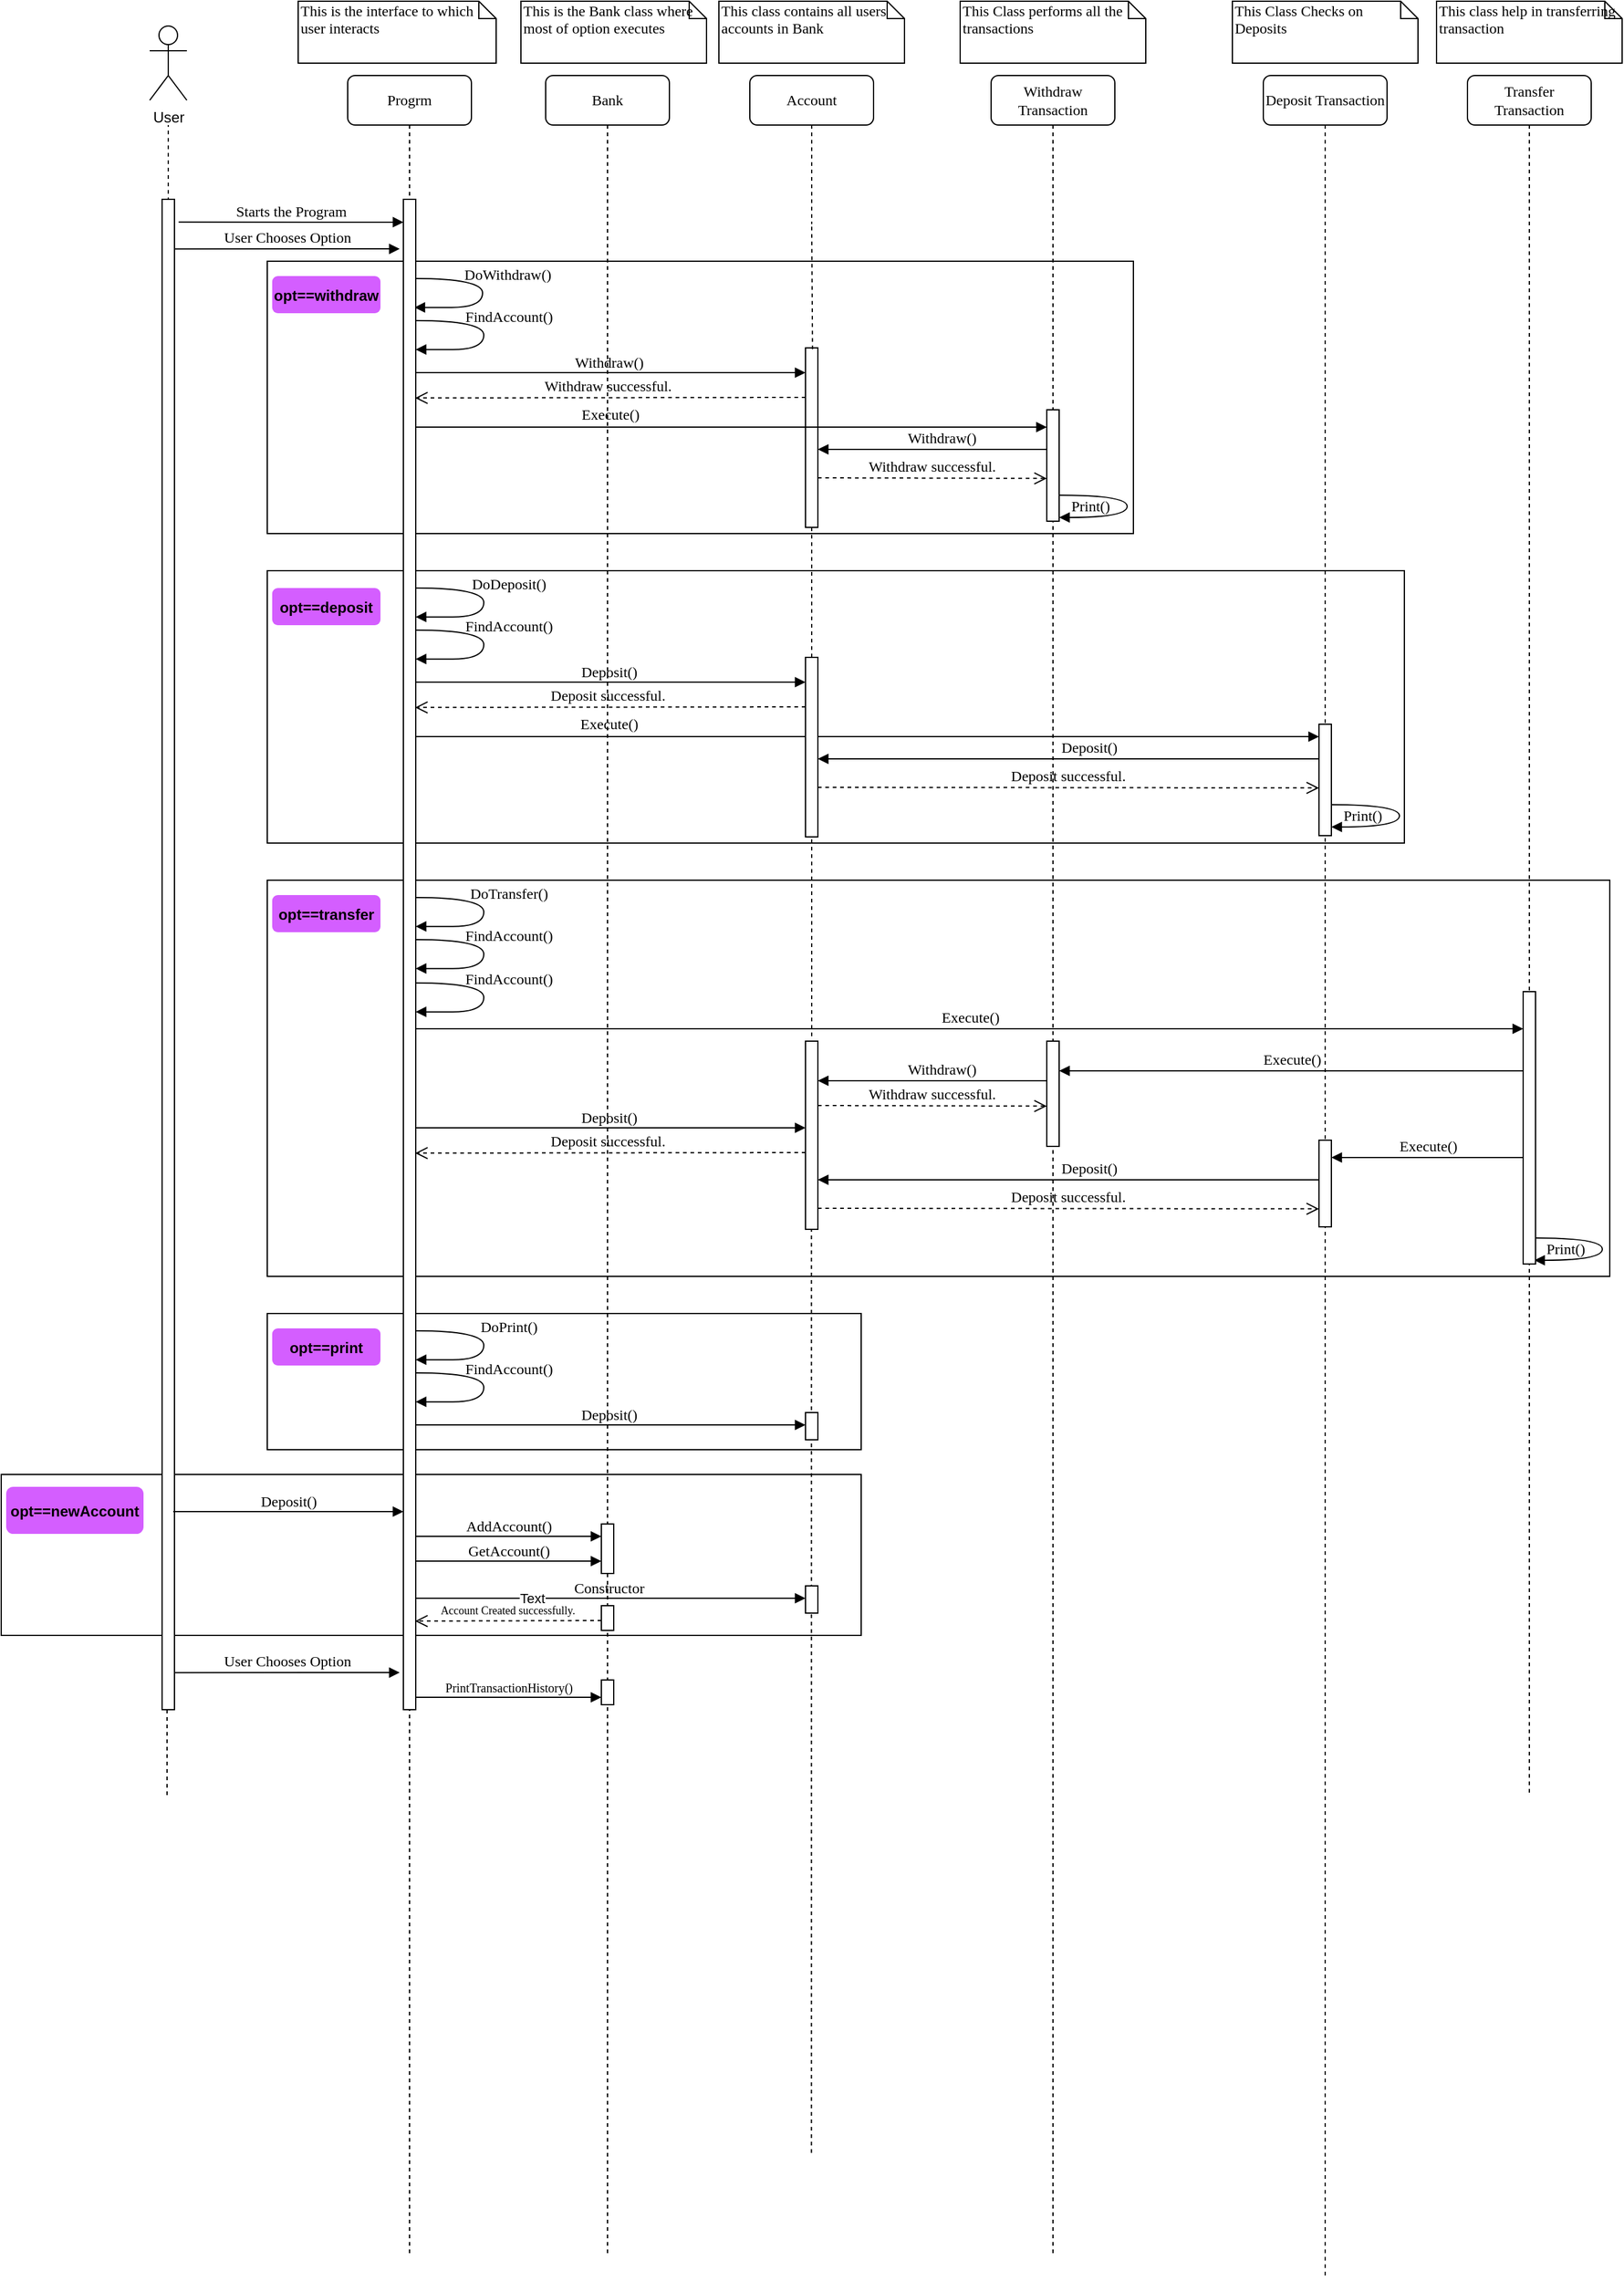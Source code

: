 <mxfile version="24.3.1" type="device">
  <diagram name="Page-1" id="13e1069c-82ec-6db2-03f1-153e76fe0fe0">
    <mxGraphModel dx="4600" dy="1767" grid="1" gridSize="10" guides="1" tooltips="1" connect="1" arrows="1" fold="1" page="1" pageScale="1" pageWidth="1100" pageHeight="850" background="none" math="0" shadow="0">
      <root>
        <mxCell id="0" />
        <mxCell id="1" parent="0" />
        <mxCell id="Jcw7EJioxbvd80uUM6-t-82" value="" style="" vertex="1" parent="1">
          <mxGeometry x="-180" y="1210" width="695" height="130" as="geometry" />
        </mxCell>
        <mxCell id="Jcw7EJioxbvd80uUM6-t-72" value="" style="" vertex="1" parent="1">
          <mxGeometry x="35" y="1080" width="480" height="110" as="geometry" />
        </mxCell>
        <mxCell id="Jcw7EJioxbvd80uUM6-t-39" value="" style="" vertex="1" parent="1">
          <mxGeometry x="35" y="730" width="1085" height="320" as="geometry" />
        </mxCell>
        <mxCell id="Jcw7EJioxbvd80uUM6-t-27" value="" style="" vertex="1" parent="1">
          <mxGeometry x="35" y="480" width="919" height="220" as="geometry" />
        </mxCell>
        <mxCell id="7baba1c4bc27f4b0-3" value="Account" style="shape=umlLifeline;perimeter=lifelinePerimeter;whiteSpace=wrap;html=1;container=1;collapsible=0;recursiveResize=0;outlineConnect=0;rounded=1;shadow=0;comic=0;labelBackgroundColor=none;strokeWidth=1;fontFamily=Verdana;fontSize=12;align=center;" parent="1" vertex="1">
          <mxGeometry x="425" y="80" width="100" height="120" as="geometry" />
        </mxCell>
        <mxCell id="Jcw7EJioxbvd80uUM6-t-10" value="" style="" vertex="1" parent="7baba1c4bc27f4b0-3">
          <mxGeometry x="-390" y="150" width="700" height="220" as="geometry" />
        </mxCell>
        <mxCell id="Jcw7EJioxbvd80uUM6-t-17" value="DoWithdraw()" style="html=1;verticalAlign=bottom;endArrow=block;labelBackgroundColor=none;fontFamily=Verdana;fontSize=12;elbow=vertical;edgeStyle=orthogonalEdgeStyle;curved=1;exitX=1.038;exitY=0.345;exitPerimeter=0;" edge="1" parent="7baba1c4bc27f4b0-3">
          <mxGeometry x="-0.085" y="20" relative="1" as="geometry">
            <mxPoint x="-270.997" y="164.04" as="sourcePoint" />
            <mxPoint x="-271" y="187.37" as="targetPoint" />
            <Array as="points">
              <mxPoint x="-216" y="164.37" />
              <mxPoint x="-216" y="187.37" />
              <mxPoint x="-266" y="187.37" />
            </Array>
            <mxPoint as="offset" />
          </mxGeometry>
        </mxCell>
        <mxCell id="Jcw7EJioxbvd80uUM6-t-18" value="FindAccount()" style="html=1;verticalAlign=bottom;endArrow=block;labelBackgroundColor=none;fontFamily=Verdana;fontSize=12;elbow=vertical;edgeStyle=orthogonalEdgeStyle;curved=1;exitX=1.038;exitY=0.345;exitPerimeter=0;" edge="1" parent="7baba1c4bc27f4b0-3">
          <mxGeometry x="-0.085" y="20" relative="1" as="geometry">
            <mxPoint x="-269.997" y="198.04" as="sourcePoint" />
            <mxPoint x="-270" y="221.37" as="targetPoint" />
            <Array as="points">
              <mxPoint x="-215" y="198.37" />
              <mxPoint x="-215" y="221.37" />
              <mxPoint x="-265" y="221.37" />
            </Array>
            <mxPoint as="offset" />
          </mxGeometry>
        </mxCell>
        <mxCell id="Jcw7EJioxbvd80uUM6-t-19" value="" style="html=1;points=[];perimeter=orthogonalPerimeter;rounded=0;shadow=0;comic=0;labelBackgroundColor=none;strokeWidth=1;fontFamily=Verdana;fontSize=12;align=center;" vertex="1" parent="7baba1c4bc27f4b0-3">
          <mxGeometry x="45" y="220" width="10" height="145" as="geometry" />
        </mxCell>
        <mxCell id="Jcw7EJioxbvd80uUM6-t-20" value="Print()" style="html=1;verticalAlign=bottom;endArrow=block;labelBackgroundColor=none;fontFamily=Verdana;fontSize=12;elbow=vertical;edgeStyle=orthogonalEdgeStyle;curved=1;exitX=1.038;exitY=0.345;exitPerimeter=0;" edge="1" parent="7baba1c4bc27f4b0-3">
          <mxGeometry x="0.609" relative="1" as="geometry">
            <mxPoint x="250.003" y="339" as="sourcePoint" />
            <mxPoint x="250" y="357" as="targetPoint" />
            <Array as="points">
              <mxPoint x="305" y="339" />
              <mxPoint x="305" y="357" />
            </Array>
            <mxPoint as="offset" />
          </mxGeometry>
        </mxCell>
        <mxCell id="Jcw7EJioxbvd80uUM6-t-12" value="Withdraw()" style="html=1;verticalAlign=bottom;endArrow=block;labelBackgroundColor=none;fontFamily=Verdana;fontSize=12;edgeStyle=elbowEdgeStyle;elbow=vertical;exitX=1;exitY=0.318;exitDx=0;exitDy=0;exitPerimeter=0;" edge="1" parent="7baba1c4bc27f4b0-3">
          <mxGeometry relative="1" as="geometry">
            <mxPoint x="-275" y="240" as="sourcePoint" />
            <Array as="points" />
            <mxPoint x="45" y="240" as="targetPoint" />
            <mxPoint x="1" y="1" as="offset" />
          </mxGeometry>
        </mxCell>
        <mxCell id="Jcw7EJioxbvd80uUM6-t-21" value="" style="endArrow=none;dashed=1;html=1;rounded=0;exitX=0.567;exitY=0.008;exitDx=0;exitDy=0;exitPerimeter=0;" edge="1" parent="7baba1c4bc27f4b0-3" source="Jcw7EJioxbvd80uUM6-t-19" target="7baba1c4bc27f4b0-3">
          <mxGeometry width="50" height="50" relative="1" as="geometry">
            <mxPoint x="117.25" y="133.889" as="sourcePoint" />
            <mxPoint x="-17.25" y="133.889" as="targetPoint" />
          </mxGeometry>
        </mxCell>
        <mxCell id="7baba1c4bc27f4b0-40" value="This is the interface to which user interacts" style="shape=note;whiteSpace=wrap;html=1;size=14;verticalAlign=top;align=left;spacingTop=-6;rounded=0;shadow=0;comic=0;labelBackgroundColor=none;strokeWidth=1;fontFamily=Verdana;fontSize=12" parent="1" vertex="1">
          <mxGeometry x="60" y="20" width="160" height="50" as="geometry" />
        </mxCell>
        <mxCell id="7baba1c4bc27f4b0-41" value="This is the Bank class where most of option executes" style="shape=note;whiteSpace=wrap;html=1;size=14;verticalAlign=top;align=left;spacingTop=-6;rounded=0;shadow=0;comic=0;labelBackgroundColor=none;strokeWidth=1;fontFamily=Verdana;fontSize=12" parent="1" vertex="1">
          <mxGeometry x="240" y="20" width="150" height="50" as="geometry" />
        </mxCell>
        <mxCell id="7baba1c4bc27f4b0-42" value="This class contains all users accounts in Bank" style="shape=note;whiteSpace=wrap;html=1;size=14;verticalAlign=top;align=left;spacingTop=-6;rounded=0;shadow=0;comic=0;labelBackgroundColor=none;strokeWidth=1;fontFamily=Verdana;fontSize=12" parent="1" vertex="1">
          <mxGeometry x="400" y="20" width="150" height="50" as="geometry" />
        </mxCell>
        <mxCell id="7baba1c4bc27f4b0-43" value="This Class performs all the transactions" style="shape=note;whiteSpace=wrap;html=1;size=14;verticalAlign=top;align=left;spacingTop=-6;rounded=0;shadow=0;comic=0;labelBackgroundColor=none;strokeWidth=1;fontFamily=Verdana;fontSize=12" parent="1" vertex="1">
          <mxGeometry x="595" y="20" width="150" height="50" as="geometry" />
        </mxCell>
        <mxCell id="7baba1c4bc27f4b0-44" value="This Class Checks on Deposits" style="shape=note;whiteSpace=wrap;html=1;size=14;verticalAlign=top;align=left;spacingTop=-6;rounded=0;shadow=0;comic=0;labelBackgroundColor=none;strokeWidth=1;fontFamily=Verdana;fontSize=12" parent="1" vertex="1">
          <mxGeometry x="815" y="20" width="150" height="50" as="geometry" />
        </mxCell>
        <mxCell id="7baba1c4bc27f4b0-45" value="This class help in transferring transaction" style="shape=note;whiteSpace=wrap;html=1;size=14;verticalAlign=top;align=left;spacingTop=-6;rounded=0;shadow=0;comic=0;labelBackgroundColor=none;strokeWidth=1;fontFamily=Verdana;fontSize=12" parent="1" vertex="1">
          <mxGeometry x="980" y="20" width="150" height="50" as="geometry" />
        </mxCell>
        <mxCell id="Jcw7EJioxbvd80uUM6-t-2" value="User" style="shape=umlActor;verticalLabelPosition=bottom;verticalAlign=top;html=1;outlineConnect=0;" vertex="1" parent="1">
          <mxGeometry x="-60" y="40" width="30" height="60" as="geometry" />
        </mxCell>
        <mxCell id="Jcw7EJioxbvd80uUM6-t-5" value="" style="endArrow=none;dashed=1;html=1;rounded=0;" edge="1" parent="1">
          <mxGeometry width="50" height="50" relative="1" as="geometry">
            <mxPoint x="-45" y="661.455" as="sourcePoint" />
            <mxPoint x="-45" y="120" as="targetPoint" />
          </mxGeometry>
        </mxCell>
        <mxCell id="Jcw7EJioxbvd80uUM6-t-1" value="" style="html=1;points=[];perimeter=orthogonalPerimeter;rounded=0;shadow=0;comic=0;labelBackgroundColor=none;strokeWidth=1;fontFamily=Verdana;fontSize=12;align=center;" vertex="1" parent="1">
          <mxGeometry x="-50" y="180" width="10" height="1220" as="geometry" />
        </mxCell>
        <mxCell id="Jcw7EJioxbvd80uUM6-t-6" value="Starts the Program" style="html=1;verticalAlign=bottom;endArrow=block;labelBackgroundColor=none;fontFamily=Verdana;fontSize=12;edgeStyle=elbowEdgeStyle;elbow=vertical;exitX=1.335;exitY=0.023;exitDx=0;exitDy=0;exitPerimeter=0;" edge="1" parent="1">
          <mxGeometry relative="1" as="geometry">
            <mxPoint x="-36.65" y="198.41" as="sourcePoint" />
            <mxPoint x="145.0" y="198.394" as="targetPoint" />
          </mxGeometry>
        </mxCell>
        <mxCell id="Jcw7EJioxbvd80uUM6-t-7" value="User Chooses Option" style="html=1;verticalAlign=bottom;endArrow=block;labelBackgroundColor=none;fontFamily=Verdana;fontSize=12;edgeStyle=elbowEdgeStyle;elbow=vertical;exitX=1.335;exitY=0.023;exitDx=0;exitDy=0;exitPerimeter=0;" edge="1" parent="1">
          <mxGeometry relative="1" as="geometry">
            <mxPoint x="-40" y="220.13" as="sourcePoint" />
            <mxPoint x="142" y="220.13" as="targetPoint" />
          </mxGeometry>
        </mxCell>
        <mxCell id="Jcw7EJioxbvd80uUM6-t-14" value="Withdraw()" style="html=1;verticalAlign=bottom;endArrow=block;labelBackgroundColor=none;fontFamily=Verdana;fontSize=12;edgeStyle=elbowEdgeStyle;elbow=vertical;exitX=1;exitY=0.318;exitDx=0;exitDy=0;exitPerimeter=0;" edge="1" parent="1">
          <mxGeometry x="-0.081" relative="1" as="geometry">
            <mxPoint x="665" y="382" as="sourcePoint" />
            <Array as="points" />
            <mxPoint x="480.0" y="382" as="targetPoint" />
            <mxPoint as="offset" />
          </mxGeometry>
        </mxCell>
        <mxCell id="Jcw7EJioxbvd80uUM6-t-15" value="opt==withdraw" style="rounded=1;fontStyle=1;fillColor=#D45EFF;strokeColor=none" vertex="1" parent="1">
          <mxGeometry x="39" y="242" width="87.5" height="30" as="geometry" />
        </mxCell>
        <mxCell id="Jcw7EJioxbvd80uUM6-t-28" value="opt==deposit" style="rounded=1;fontStyle=1;fillColor=#D45EFF;strokeColor=none" vertex="1" parent="1">
          <mxGeometry x="39" y="494" width="87.5" height="30" as="geometry" />
        </mxCell>
        <mxCell id="Jcw7EJioxbvd80uUM6-t-29" value="DoDeposit()" style="html=1;verticalAlign=bottom;endArrow=block;labelBackgroundColor=none;fontFamily=Verdana;fontSize=12;elbow=vertical;edgeStyle=orthogonalEdgeStyle;curved=1;exitX=1.038;exitY=0.345;exitPerimeter=0;" edge="1" parent="1">
          <mxGeometry x="-0.085" y="20" relative="1" as="geometry">
            <mxPoint x="155.003" y="494.04" as="sourcePoint" />
            <mxPoint x="155" y="517.37" as="targetPoint" />
            <Array as="points">
              <mxPoint x="210" y="494.37" />
              <mxPoint x="210" y="517.37" />
              <mxPoint x="160" y="517.37" />
            </Array>
            <mxPoint as="offset" />
          </mxGeometry>
        </mxCell>
        <mxCell id="Jcw7EJioxbvd80uUM6-t-30" value="FindAccount()" style="html=1;verticalAlign=bottom;endArrow=block;labelBackgroundColor=none;fontFamily=Verdana;fontSize=12;elbow=vertical;edgeStyle=orthogonalEdgeStyle;curved=1;exitX=1.038;exitY=0.345;exitPerimeter=0;" edge="1" parent="1">
          <mxGeometry x="-0.085" y="20" relative="1" as="geometry">
            <mxPoint x="155.003" y="528.04" as="sourcePoint" />
            <mxPoint x="155" y="551.37" as="targetPoint" />
            <Array as="points">
              <mxPoint x="210" y="528.37" />
              <mxPoint x="210" y="551.37" />
              <mxPoint x="160" y="551.37" />
            </Array>
            <mxPoint as="offset" />
          </mxGeometry>
        </mxCell>
        <mxCell id="Jcw7EJioxbvd80uUM6-t-31" value="Deposit()" style="html=1;verticalAlign=bottom;endArrow=block;labelBackgroundColor=none;fontFamily=Verdana;fontSize=12;edgeStyle=elbowEdgeStyle;elbow=vertical;exitX=1;exitY=0.318;exitDx=0;exitDy=0;exitPerimeter=0;" edge="1" parent="1">
          <mxGeometry x="-0.016" relative="1" as="geometry">
            <mxPoint x="155" y="570" as="sourcePoint" />
            <Array as="points" />
            <mxPoint x="470" y="570" as="targetPoint" />
            <mxPoint x="1" y="1" as="offset" />
          </mxGeometry>
        </mxCell>
        <mxCell id="Jcw7EJioxbvd80uUM6-t-33" value="Deposit successful." style="html=1;verticalAlign=bottom;endArrow=open;dashed=1;endSize=8;labelBackgroundColor=none;fontFamily=Verdana;fontSize=12;" edge="1" parent="1">
          <mxGeometry x="0.014" relative="1" as="geometry">
            <mxPoint x="154.5" y="590.44" as="targetPoint" />
            <mxPoint x="470" y="590" as="sourcePoint" />
            <mxPoint as="offset" />
          </mxGeometry>
        </mxCell>
        <mxCell id="Jcw7EJioxbvd80uUM6-t-34" value="Execute&lt;span style=&quot;background-color: initial;&quot;&gt;()&lt;/span&gt;" style="html=1;verticalAlign=bottom;endArrow=block;labelBackgroundColor=none;fontFamily=Verdana;fontSize=12;edgeStyle=elbowEdgeStyle;elbow=vertical;exitX=1;exitY=0.318;exitDx=0;exitDy=0;exitPerimeter=0;" edge="1" parent="1">
          <mxGeometry x="-0.575" y="1" relative="1" as="geometry">
            <mxPoint x="155" y="614" as="sourcePoint" />
            <Array as="points" />
            <mxPoint x="885" y="614" as="targetPoint" />
            <mxPoint x="1" as="offset" />
          </mxGeometry>
        </mxCell>
        <mxCell id="Jcw7EJioxbvd80uUM6-t-36" value="Deposit()" style="html=1;verticalAlign=bottom;endArrow=block;labelBackgroundColor=none;fontFamily=Verdana;fontSize=12;edgeStyle=elbowEdgeStyle;elbow=vertical;exitX=1;exitY=0.318;exitDx=0;exitDy=0;exitPerimeter=0;" edge="1" parent="1">
          <mxGeometry x="-0.081" relative="1" as="geometry">
            <mxPoint x="885" y="632" as="sourcePoint" />
            <Array as="points" />
            <mxPoint x="480.0" y="632" as="targetPoint" />
            <mxPoint as="offset" />
          </mxGeometry>
        </mxCell>
        <mxCell id="Jcw7EJioxbvd80uUM6-t-37" value="Deposit successful." style="html=1;verticalAlign=bottom;endArrow=open;dashed=1;endSize=8;labelBackgroundColor=none;fontFamily=Verdana;fontSize=12;" edge="1" parent="1">
          <mxGeometry relative="1" as="geometry">
            <mxPoint x="885" y="655.44" as="targetPoint" />
            <mxPoint x="480" y="655" as="sourcePoint" />
          </mxGeometry>
        </mxCell>
        <mxCell id="Jcw7EJioxbvd80uUM6-t-38" value="Print()" style="html=1;verticalAlign=bottom;endArrow=block;labelBackgroundColor=none;fontFamily=Verdana;fontSize=12;elbow=vertical;edgeStyle=orthogonalEdgeStyle;curved=1;exitX=1.038;exitY=0.345;exitPerimeter=0;" edge="1" parent="1">
          <mxGeometry x="0.609" relative="1" as="geometry">
            <mxPoint x="895.003" y="669" as="sourcePoint" />
            <mxPoint x="895" y="687" as="targetPoint" />
            <Array as="points">
              <mxPoint x="950" y="669" />
              <mxPoint x="950" y="687" />
            </Array>
            <mxPoint as="offset" />
          </mxGeometry>
        </mxCell>
        <mxCell id="Jcw7EJioxbvd80uUM6-t-40" value="DoTransfer()" style="html=1;verticalAlign=bottom;endArrow=block;labelBackgroundColor=none;fontFamily=Verdana;fontSize=12;elbow=vertical;edgeStyle=orthogonalEdgeStyle;curved=1;exitX=1.038;exitY=0.345;exitPerimeter=0;" edge="1" parent="1">
          <mxGeometry x="-0.085" y="20" relative="1" as="geometry">
            <mxPoint x="155.003" y="744.04" as="sourcePoint" />
            <mxPoint x="155" y="767.37" as="targetPoint" />
            <Array as="points">
              <mxPoint x="210" y="744.37" />
              <mxPoint x="210" y="767.37" />
              <mxPoint x="160" y="767.37" />
            </Array>
            <mxPoint as="offset" />
          </mxGeometry>
        </mxCell>
        <mxCell id="Jcw7EJioxbvd80uUM6-t-41" value="FindAccount()" style="html=1;verticalAlign=bottom;endArrow=block;labelBackgroundColor=none;fontFamily=Verdana;fontSize=12;elbow=vertical;edgeStyle=orthogonalEdgeStyle;curved=1;exitX=1.038;exitY=0.345;exitPerimeter=0;" edge="1" parent="1">
          <mxGeometry x="-0.085" y="20" relative="1" as="geometry">
            <mxPoint x="155.003" y="778.04" as="sourcePoint" />
            <mxPoint x="155" y="801.37" as="targetPoint" />
            <Array as="points">
              <mxPoint x="210" y="778.37" />
              <mxPoint x="210" y="801.37" />
              <mxPoint x="160" y="801.37" />
            </Array>
            <mxPoint as="offset" />
          </mxGeometry>
        </mxCell>
        <mxCell id="Jcw7EJioxbvd80uUM6-t-42" value="Deposit()" style="html=1;verticalAlign=bottom;endArrow=block;labelBackgroundColor=none;fontFamily=Verdana;fontSize=12;edgeStyle=elbowEdgeStyle;elbow=vertical;exitX=1;exitY=0.318;exitDx=0;exitDy=0;exitPerimeter=0;" edge="1" parent="1">
          <mxGeometry x="-0.016" relative="1" as="geometry">
            <mxPoint x="155" y="930" as="sourcePoint" />
            <Array as="points" />
            <mxPoint x="470" y="930" as="targetPoint" />
            <mxPoint x="1" y="1" as="offset" />
          </mxGeometry>
        </mxCell>
        <mxCell id="Jcw7EJioxbvd80uUM6-t-44" value="Deposit successful." style="html=1;verticalAlign=bottom;endArrow=open;dashed=1;endSize=8;labelBackgroundColor=none;fontFamily=Verdana;fontSize=12;" edge="1" parent="1">
          <mxGeometry x="0.014" relative="1" as="geometry">
            <mxPoint x="154.5" y="950.44" as="targetPoint" />
            <mxPoint x="470" y="950" as="sourcePoint" />
            <mxPoint as="offset" />
          </mxGeometry>
        </mxCell>
        <mxCell id="Jcw7EJioxbvd80uUM6-t-45" value="Execute&lt;span style=&quot;background-color: initial;&quot;&gt;()&lt;/span&gt;" style="html=1;verticalAlign=bottom;endArrow=block;labelBackgroundColor=none;fontFamily=Verdana;fontSize=12;edgeStyle=elbowEdgeStyle;elbow=vertical;exitX=1;exitY=0.318;exitDx=0;exitDy=0;exitPerimeter=0;" edge="1" parent="1">
          <mxGeometry relative="1" as="geometry">
            <mxPoint x="155" y="850" as="sourcePoint" />
            <Array as="points" />
            <mxPoint x="1050" y="850" as="targetPoint" />
            <mxPoint as="offset" />
          </mxGeometry>
        </mxCell>
        <mxCell id="Jcw7EJioxbvd80uUM6-t-46" value="FindAccount()" style="html=1;verticalAlign=bottom;endArrow=block;labelBackgroundColor=none;fontFamily=Verdana;fontSize=12;elbow=vertical;edgeStyle=orthogonalEdgeStyle;curved=1;exitX=1.038;exitY=0.345;exitPerimeter=0;" edge="1" parent="1">
          <mxGeometry x="-0.085" y="20" relative="1" as="geometry">
            <mxPoint x="155.003" y="813.04" as="sourcePoint" />
            <mxPoint x="155" y="836.37" as="targetPoint" />
            <Array as="points">
              <mxPoint x="210" y="813.37" />
              <mxPoint x="210" y="836.37" />
              <mxPoint x="160" y="836.37" />
            </Array>
            <mxPoint as="offset" />
          </mxGeometry>
        </mxCell>
        <mxCell id="Jcw7EJioxbvd80uUM6-t-47" value="opt==transfer" style="rounded=1;fontStyle=1;fillColor=#D45EFF;strokeColor=none" vertex="1" parent="1">
          <mxGeometry x="39" y="742" width="87.5" height="30" as="geometry" />
        </mxCell>
        <mxCell id="Jcw7EJioxbvd80uUM6-t-50" value="Execute&lt;span style=&quot;background-color: initial;&quot;&gt;()&lt;/span&gt;" style="html=1;verticalAlign=bottom;endArrow=block;labelBackgroundColor=none;fontFamily=Verdana;fontSize=12;edgeStyle=elbowEdgeStyle;elbow=vertical;exitX=1;exitY=0.318;exitDx=0;exitDy=0;exitPerimeter=0;" edge="1" parent="1">
          <mxGeometry relative="1" as="geometry">
            <mxPoint x="1050" y="884" as="sourcePoint" />
            <Array as="points" />
            <mxPoint x="675" y="884" as="targetPoint" />
            <mxPoint as="offset" />
          </mxGeometry>
        </mxCell>
        <mxCell id="Jcw7EJioxbvd80uUM6-t-52" value="" style="edgeStyle=orthogonalEdgeStyle;rounded=0;orthogonalLoop=1;jettySize=auto;html=1;dashed=1;endArrow=none;endFill=0;" edge="1" parent="1" source="Jcw7EJioxbvd80uUM6-t-19">
          <mxGeometry relative="1" as="geometry">
            <mxPoint x="475" y="445" as="sourcePoint" />
            <mxPoint x="475" y="859" as="targetPoint" />
          </mxGeometry>
        </mxCell>
        <mxCell id="Jcw7EJioxbvd80uUM6-t-32" value="" style="html=1;points=[];perimeter=orthogonalPerimeter;rounded=0;shadow=0;comic=0;labelBackgroundColor=none;strokeWidth=1;fontFamily=Verdana;fontSize=12;align=center;" vertex="1" parent="1">
          <mxGeometry x="470" y="550" width="10" height="145" as="geometry" />
        </mxCell>
        <mxCell id="Jcw7EJioxbvd80uUM6-t-65" value="Withdraw()" style="html=1;verticalAlign=bottom;endArrow=block;labelBackgroundColor=none;fontFamily=Verdana;fontSize=12;edgeStyle=elbowEdgeStyle;elbow=vertical;exitX=1;exitY=0.318;exitDx=0;exitDy=0;exitPerimeter=0;" edge="1" parent="1">
          <mxGeometry x="-0.081" relative="1" as="geometry">
            <mxPoint x="665" y="892" as="sourcePoint" />
            <Array as="points" />
            <mxPoint x="480.0" y="892" as="targetPoint" />
            <mxPoint as="offset" />
          </mxGeometry>
        </mxCell>
        <mxCell id="Jcw7EJioxbvd80uUM6-t-66" value="Withdraw successful." style="html=1;verticalAlign=bottom;endArrow=open;dashed=1;endSize=8;labelBackgroundColor=none;fontFamily=Verdana;fontSize=12;" edge="1" parent="1">
          <mxGeometry relative="1" as="geometry">
            <mxPoint x="665" y="912.44" as="targetPoint" />
            <mxPoint x="480" y="912" as="sourcePoint" />
          </mxGeometry>
        </mxCell>
        <mxCell id="Jcw7EJioxbvd80uUM6-t-67" value="Execute&lt;span style=&quot;background-color: initial;&quot;&gt;()&lt;/span&gt;" style="html=1;verticalAlign=bottom;endArrow=block;labelBackgroundColor=none;fontFamily=Verdana;fontSize=12;edgeStyle=elbowEdgeStyle;elbow=vertical;exitX=1;exitY=0.318;exitDx=0;exitDy=0;exitPerimeter=0;" edge="1" parent="1">
          <mxGeometry relative="1" as="geometry">
            <mxPoint x="1050" y="954" as="sourcePoint" />
            <Array as="points" />
            <mxPoint x="895" y="954" as="targetPoint" />
            <mxPoint as="offset" />
          </mxGeometry>
        </mxCell>
        <mxCell id="Jcw7EJioxbvd80uUM6-t-69" value="Deposit()" style="html=1;verticalAlign=bottom;endArrow=block;labelBackgroundColor=none;fontFamily=Verdana;fontSize=12;edgeStyle=elbowEdgeStyle;elbow=vertical;exitX=1;exitY=0.318;exitDx=0;exitDy=0;exitPerimeter=0;" edge="1" parent="1">
          <mxGeometry x="-0.081" relative="1" as="geometry">
            <mxPoint x="885" y="972" as="sourcePoint" />
            <Array as="points" />
            <mxPoint x="480.0" y="972" as="targetPoint" />
            <mxPoint as="offset" />
          </mxGeometry>
        </mxCell>
        <mxCell id="Jcw7EJioxbvd80uUM6-t-70" value="Deposit successful." style="html=1;verticalAlign=bottom;endArrow=open;dashed=1;endSize=8;labelBackgroundColor=none;fontFamily=Verdana;fontSize=12;" edge="1" parent="1">
          <mxGeometry relative="1" as="geometry">
            <mxPoint x="885" y="995.44" as="targetPoint" />
            <mxPoint x="480" y="995" as="sourcePoint" />
          </mxGeometry>
        </mxCell>
        <mxCell id="Jcw7EJioxbvd80uUM6-t-71" value="Print()" style="html=1;verticalAlign=bottom;endArrow=block;labelBackgroundColor=none;fontFamily=Verdana;fontSize=12;elbow=vertical;edgeStyle=orthogonalEdgeStyle;curved=1;exitX=1.038;exitY=0.345;exitPerimeter=0;" edge="1" parent="1">
          <mxGeometry x="0.609" relative="1" as="geometry">
            <mxPoint x="1059.003" y="1019" as="sourcePoint" />
            <mxPoint x="1059" y="1037" as="targetPoint" />
            <Array as="points">
              <mxPoint x="1114" y="1019" />
              <mxPoint x="1114" y="1037" />
            </Array>
            <mxPoint as="offset" />
          </mxGeometry>
        </mxCell>
        <mxCell id="Jcw7EJioxbvd80uUM6-t-77" value="DoPrint()" style="html=1;verticalAlign=bottom;endArrow=block;labelBackgroundColor=none;fontFamily=Verdana;fontSize=12;elbow=vertical;edgeStyle=orthogonalEdgeStyle;curved=1;exitX=1.038;exitY=0.345;exitPerimeter=0;" edge="1" parent="1">
          <mxGeometry x="-0.085" y="20" relative="1" as="geometry">
            <mxPoint x="155.003" y="1094.04" as="sourcePoint" />
            <mxPoint x="155" y="1117.37" as="targetPoint" />
            <Array as="points">
              <mxPoint x="210" y="1094.37" />
              <mxPoint x="210" y="1117.37" />
              <mxPoint x="160" y="1117.37" />
            </Array>
            <mxPoint as="offset" />
          </mxGeometry>
        </mxCell>
        <mxCell id="Jcw7EJioxbvd80uUM6-t-78" value="FindAccount()" style="html=1;verticalAlign=bottom;endArrow=block;labelBackgroundColor=none;fontFamily=Verdana;fontSize=12;elbow=vertical;edgeStyle=orthogonalEdgeStyle;curved=1;exitX=1.038;exitY=0.345;exitPerimeter=0;" edge="1" parent="1">
          <mxGeometry x="-0.085" y="20" relative="1" as="geometry">
            <mxPoint x="155.003" y="1128.04" as="sourcePoint" />
            <mxPoint x="155" y="1151.37" as="targetPoint" />
            <Array as="points">
              <mxPoint x="210" y="1128.37" />
              <mxPoint x="210" y="1151.37" />
              <mxPoint x="160" y="1151.37" />
            </Array>
            <mxPoint as="offset" />
          </mxGeometry>
        </mxCell>
        <mxCell id="Jcw7EJioxbvd80uUM6-t-79" value="Deposit()" style="html=1;verticalAlign=bottom;endArrow=block;labelBackgroundColor=none;fontFamily=Verdana;fontSize=12;edgeStyle=elbowEdgeStyle;elbow=vertical;exitX=1;exitY=0.318;exitDx=0;exitDy=0;exitPerimeter=0;" edge="1" parent="1">
          <mxGeometry x="-0.016" relative="1" as="geometry">
            <mxPoint x="155" y="1170" as="sourcePoint" />
            <Array as="points" />
            <mxPoint x="470" y="1170" as="targetPoint" />
            <mxPoint x="1" y="1" as="offset" />
          </mxGeometry>
        </mxCell>
        <mxCell id="Jcw7EJioxbvd80uUM6-t-81" value="opt==print" style="rounded=1;fontStyle=1;fillColor=#D45EFF;strokeColor=none" vertex="1" parent="1">
          <mxGeometry x="39" y="1092" width="87.5" height="30" as="geometry" />
        </mxCell>
        <mxCell id="Jcw7EJioxbvd80uUM6-t-83" value="opt==newAccount" style="rounded=1;fontStyle=1;fillColor=#D45EFF;strokeColor=none" vertex="1" parent="1">
          <mxGeometry x="-176" y="1220" width="111" height="38" as="geometry" />
        </mxCell>
        <mxCell id="Jcw7EJioxbvd80uUM6-t-84" value="Deposit()" style="html=1;verticalAlign=bottom;endArrow=block;labelBackgroundColor=none;fontFamily=Verdana;fontSize=12;edgeStyle=elbowEdgeStyle;elbow=vertical;exitX=1;exitY=0.318;exitDx=0;exitDy=0;exitPerimeter=0;" edge="1" parent="1">
          <mxGeometry x="-0.016" relative="1" as="geometry">
            <mxPoint x="-41" y="1240" as="sourcePoint" />
            <Array as="points" />
            <mxPoint x="145" y="1240" as="targetPoint" />
            <mxPoint x="1" y="1" as="offset" />
          </mxGeometry>
        </mxCell>
        <mxCell id="Jcw7EJioxbvd80uUM6-t-85" value="AddAccount()" style="html=1;verticalAlign=bottom;endArrow=block;labelBackgroundColor=none;fontFamily=Verdana;fontSize=12;edgeStyle=elbowEdgeStyle;elbow=vertical;exitX=1;exitY=0.318;exitDx=0;exitDy=0;exitPerimeter=0;" edge="1" parent="1">
          <mxGeometry x="-0.016" relative="1" as="geometry">
            <mxPoint x="155" y="1260" as="sourcePoint" />
            <Array as="points" />
            <mxPoint x="305" y="1260" as="targetPoint" />
            <mxPoint x="1" y="1" as="offset" />
          </mxGeometry>
        </mxCell>
        <mxCell id="Jcw7EJioxbvd80uUM6-t-87" value="GetAccount()" style="html=1;verticalAlign=bottom;endArrow=block;labelBackgroundColor=none;fontFamily=Verdana;fontSize=12;edgeStyle=elbowEdgeStyle;elbow=vertical;exitX=1;exitY=0.318;exitDx=0;exitDy=0;exitPerimeter=0;" edge="1" parent="1">
          <mxGeometry x="-0.016" relative="1" as="geometry">
            <mxPoint x="155" y="1280" as="sourcePoint" />
            <Array as="points" />
            <mxPoint x="305" y="1280" as="targetPoint" />
            <mxPoint x="1" y="1" as="offset" />
          </mxGeometry>
        </mxCell>
        <mxCell id="Jcw7EJioxbvd80uUM6-t-89" value="Constructor" style="html=1;verticalAlign=bottom;endArrow=block;labelBackgroundColor=none;fontFamily=Verdana;fontSize=12;edgeStyle=elbowEdgeStyle;elbow=vertical;exitX=1;exitY=0.318;exitDx=0;exitDy=0;exitPerimeter=0;" edge="1" parent="1">
          <mxGeometry x="-0.016" relative="1" as="geometry">
            <mxPoint x="155" y="1310" as="sourcePoint" />
            <Array as="points" />
            <mxPoint x="470" y="1310" as="targetPoint" />
            <mxPoint x="1" y="1" as="offset" />
          </mxGeometry>
        </mxCell>
        <mxCell id="Jcw7EJioxbvd80uUM6-t-97" value="Text" style="edgeLabel;html=1;align=center;verticalAlign=middle;resizable=0;points=[];" vertex="1" connectable="0" parent="Jcw7EJioxbvd80uUM6-t-89">
          <mxGeometry x="-0.402" relative="1" as="geometry">
            <mxPoint as="offset" />
          </mxGeometry>
        </mxCell>
        <mxCell id="Jcw7EJioxbvd80uUM6-t-91" value="&lt;font style=&quot;font-size: 9px;&quot;&gt;Account Created successfully.&lt;/font&gt;" style="html=1;verticalAlign=bottom;endArrow=open;dashed=1;endSize=8;labelBackgroundColor=none;fontFamily=Verdana;fontSize=12;" edge="1" parent="1">
          <mxGeometry x="0.014" relative="1" as="geometry">
            <mxPoint x="154.5" y="1328.44" as="targetPoint" />
            <mxPoint x="305" y="1328" as="sourcePoint" />
            <mxPoint as="offset" />
          </mxGeometry>
        </mxCell>
        <mxCell id="Jcw7EJioxbvd80uUM6-t-92" value="User Chooses Option" style="html=1;verticalAlign=bottom;endArrow=block;labelBackgroundColor=none;fontFamily=Verdana;fontSize=12;edgeStyle=elbowEdgeStyle;elbow=vertical;exitX=1.335;exitY=0.023;exitDx=0;exitDy=0;exitPerimeter=0;" edge="1" parent="1">
          <mxGeometry relative="1" as="geometry">
            <mxPoint x="-40" y="1370.13" as="sourcePoint" />
            <mxPoint x="142" y="1370.13" as="targetPoint" />
          </mxGeometry>
        </mxCell>
        <mxCell id="Jcw7EJioxbvd80uUM6-t-95" value="&lt;font style=&quot;font-size: 10px;&quot;&gt;&lt;font style=&quot;font-size: 10px;&quot;&gt;PrintTransactionHistory&lt;/font&gt;()&lt;/font&gt;" style="html=1;verticalAlign=bottom;endArrow=block;labelBackgroundColor=none;fontFamily=Verdana;fontSize=12;edgeStyle=elbowEdgeStyle;elbow=vertical;exitX=1;exitY=0.318;exitDx=0;exitDy=0;exitPerimeter=0;" edge="1" parent="1">
          <mxGeometry x="-0.016" relative="1" as="geometry">
            <mxPoint x="155" y="1390" as="sourcePoint" />
            <Array as="points" />
            <mxPoint x="305" y="1390" as="targetPoint" />
            <mxPoint x="1" y="1" as="offset" />
          </mxGeometry>
        </mxCell>
        <mxCell id="Jcw7EJioxbvd80uUM6-t-23" value="" style="edgeStyle=orthogonalEdgeStyle;rounded=0;orthogonalLoop=1;jettySize=auto;html=1;dashed=1;endArrow=none;endFill=0;" edge="1" parent="1">
          <mxGeometry relative="1" as="geometry">
            <mxPoint x="474.79" y="945" as="sourcePoint" />
            <mxPoint x="474.79" y="1761" as="targetPoint" />
          </mxGeometry>
        </mxCell>
        <mxCell id="Jcw7EJioxbvd80uUM6-t-88" value="" style="html=1;points=[];perimeter=orthogonalPerimeter;rounded=0;shadow=0;comic=0;labelBackgroundColor=none;strokeWidth=1;fontFamily=Verdana;fontSize=12;align=center;" vertex="1" parent="1">
          <mxGeometry x="470" y="1300" width="10" height="22" as="geometry" />
        </mxCell>
        <mxCell id="Jcw7EJioxbvd80uUM6-t-80" value="" style="html=1;points=[];perimeter=orthogonalPerimeter;rounded=0;shadow=0;comic=0;labelBackgroundColor=none;strokeWidth=1;fontFamily=Verdana;fontSize=12;align=center;" vertex="1" parent="1">
          <mxGeometry x="470" y="1160" width="10" height="22" as="geometry" />
        </mxCell>
        <mxCell id="Jcw7EJioxbvd80uUM6-t-53" value="" style="html=1;points=[];perimeter=orthogonalPerimeter;rounded=0;shadow=0;comic=0;labelBackgroundColor=none;strokeWidth=1;fontFamily=Verdana;fontSize=12;align=center;" vertex="1" parent="1">
          <mxGeometry x="470" y="860" width="10" height="152" as="geometry" />
        </mxCell>
        <mxCell id="7baba1c4bc27f4b0-2" value="Bank" style="shape=umlLifeline;perimeter=lifelinePerimeter;whiteSpace=wrap;html=1;container=1;collapsible=0;recursiveResize=0;outlineConnect=0;rounded=1;shadow=0;comic=0;labelBackgroundColor=none;strokeWidth=1;fontFamily=Verdana;fontSize=12;align=center;" parent="1" vertex="1">
          <mxGeometry x="260" y="80" width="100" height="1760" as="geometry" />
        </mxCell>
        <mxCell id="Jcw7EJioxbvd80uUM6-t-86" value="" style="html=1;points=[];perimeter=orthogonalPerimeter;rounded=0;shadow=0;comic=0;labelBackgroundColor=none;strokeWidth=1;fontFamily=Verdana;fontSize=12;align=center;" vertex="1" parent="7baba1c4bc27f4b0-2">
          <mxGeometry x="45" y="1170" width="10" height="40" as="geometry" />
        </mxCell>
        <mxCell id="Jcw7EJioxbvd80uUM6-t-90" value="" style="html=1;points=[];perimeter=orthogonalPerimeter;rounded=0;shadow=0;comic=0;labelBackgroundColor=none;strokeWidth=1;fontFamily=Verdana;fontSize=12;align=center;" vertex="1" parent="1">
          <mxGeometry x="305" y="1316" width="10" height="20" as="geometry" />
        </mxCell>
        <mxCell id="Jcw7EJioxbvd80uUM6-t-96" value="" style="html=1;points=[];perimeter=orthogonalPerimeter;rounded=0;shadow=0;comic=0;labelBackgroundColor=none;strokeWidth=1;fontFamily=Verdana;fontSize=12;align=center;" vertex="1" parent="1">
          <mxGeometry x="305" y="1376" width="10" height="20" as="geometry" />
        </mxCell>
        <mxCell id="7baba1c4bc27f4b0-8" value="Progrm" style="shape=umlLifeline;perimeter=lifelinePerimeter;whiteSpace=wrap;html=1;container=1;collapsible=0;recursiveResize=0;outlineConnect=0;rounded=1;shadow=0;comic=0;labelBackgroundColor=none;strokeWidth=1;fontFamily=Verdana;fontSize=12;align=center;" parent="1" vertex="1">
          <mxGeometry x="100" y="80" width="100" height="1760" as="geometry" />
        </mxCell>
        <mxCell id="Jcw7EJioxbvd80uUM6-t-13" value="Execute&lt;span style=&quot;background-color: initial;&quot;&gt;()&lt;/span&gt;" style="html=1;verticalAlign=bottom;endArrow=block;labelBackgroundColor=none;fontFamily=Verdana;fontSize=12;edgeStyle=elbowEdgeStyle;elbow=vertical;exitX=1;exitY=0.318;exitDx=0;exitDy=0;exitPerimeter=0;" edge="1" parent="7baba1c4bc27f4b0-8">
          <mxGeometry x="-0.391" y="1" relative="1" as="geometry">
            <mxPoint x="55" y="284" as="sourcePoint" />
            <Array as="points" />
            <mxPoint x="565" y="284" as="targetPoint" />
            <mxPoint x="1" as="offset" />
          </mxGeometry>
        </mxCell>
        <mxCell id="Jcw7EJioxbvd80uUM6-t-25" value="Withdraw successful." style="html=1;verticalAlign=bottom;endArrow=open;dashed=1;endSize=8;labelBackgroundColor=none;fontFamily=Verdana;fontSize=12;" edge="1" parent="7baba1c4bc27f4b0-8">
          <mxGeometry x="0.014" relative="1" as="geometry">
            <mxPoint x="54.5" y="260.44" as="targetPoint" />
            <mxPoint x="370" y="260" as="sourcePoint" />
            <mxPoint as="offset" />
          </mxGeometry>
        </mxCell>
        <mxCell id="7baba1c4bc27f4b0-9" value="" style="html=1;points=[];perimeter=orthogonalPerimeter;rounded=0;shadow=0;comic=0;labelBackgroundColor=none;strokeWidth=1;fontFamily=Verdana;fontSize=12;align=center;" parent="7baba1c4bc27f4b0-8" vertex="1">
          <mxGeometry x="45" y="100" width="10" height="1220" as="geometry" />
        </mxCell>
        <mxCell id="7baba1c4bc27f4b0-4" value="Withdraw Transaction" style="shape=umlLifeline;perimeter=lifelinePerimeter;whiteSpace=wrap;html=1;container=1;collapsible=0;recursiveResize=0;outlineConnect=0;rounded=1;shadow=0;comic=0;labelBackgroundColor=none;strokeWidth=1;fontFamily=Verdana;fontSize=12;align=center;" parent="1" vertex="1">
          <mxGeometry x="620" y="80" width="100" height="1760" as="geometry" />
        </mxCell>
        <mxCell id="7baba1c4bc27f4b0-16" value="" style="html=1;points=[];perimeter=orthogonalPerimeter;rounded=0;shadow=0;comic=0;labelBackgroundColor=none;strokeWidth=1;fontFamily=Verdana;fontSize=12;align=center;" parent="7baba1c4bc27f4b0-4" vertex="1">
          <mxGeometry x="45" y="270" width="10" height="90" as="geometry" />
        </mxCell>
        <mxCell id="Jcw7EJioxbvd80uUM6-t-24" value="Withdraw successful." style="html=1;verticalAlign=bottom;endArrow=open;dashed=1;endSize=8;labelBackgroundColor=none;fontFamily=Verdana;fontSize=12;" edge="1" parent="7baba1c4bc27f4b0-4">
          <mxGeometry relative="1" as="geometry">
            <mxPoint x="45" y="325.44" as="targetPoint" />
            <mxPoint x="-140" y="325" as="sourcePoint" />
          </mxGeometry>
        </mxCell>
        <mxCell id="Jcw7EJioxbvd80uUM6-t-54" value="" style="html=1;points=[];perimeter=orthogonalPerimeter;rounded=0;shadow=0;comic=0;labelBackgroundColor=none;strokeWidth=1;fontFamily=Verdana;fontSize=12;align=center;" vertex="1" parent="1">
          <mxGeometry x="665" y="860" width="10" height="85" as="geometry" />
        </mxCell>
        <mxCell id="7baba1c4bc27f4b0-5" value="Deposit Transaction" style="shape=umlLifeline;perimeter=lifelinePerimeter;whiteSpace=wrap;html=1;container=1;collapsible=0;recursiveResize=0;outlineConnect=0;rounded=1;shadow=0;comic=0;labelBackgroundColor=none;strokeWidth=1;fontFamily=Verdana;fontSize=12;align=center;" parent="1" vertex="1">
          <mxGeometry x="840" y="80" width="100" height="1780" as="geometry" />
        </mxCell>
        <mxCell id="Jcw7EJioxbvd80uUM6-t-35" value="" style="html=1;points=[];perimeter=orthogonalPerimeter;rounded=0;shadow=0;comic=0;labelBackgroundColor=none;strokeWidth=1;fontFamily=Verdana;fontSize=12;align=center;" vertex="1" parent="7baba1c4bc27f4b0-5">
          <mxGeometry x="45" y="524" width="10" height="90" as="geometry" />
        </mxCell>
        <mxCell id="Jcw7EJioxbvd80uUM6-t-68" value="" style="html=1;points=[];perimeter=orthogonalPerimeter;rounded=0;shadow=0;comic=0;labelBackgroundColor=none;strokeWidth=1;fontFamily=Verdana;fontSize=12;align=center;" vertex="1" parent="1">
          <mxGeometry x="885" y="940" width="10" height="70" as="geometry" />
        </mxCell>
        <mxCell id="7baba1c4bc27f4b0-6" value="Transfer Transaction" style="shape=umlLifeline;perimeter=lifelinePerimeter;whiteSpace=wrap;html=1;container=1;collapsible=0;recursiveResize=0;outlineConnect=0;rounded=1;shadow=0;comic=0;labelBackgroundColor=none;strokeWidth=1;fontFamily=Verdana;fontSize=12;align=center;" parent="1" vertex="1">
          <mxGeometry x="1005" y="80" width="100" height="1390" as="geometry" />
        </mxCell>
        <mxCell id="Jcw7EJioxbvd80uUM6-t-43" value="" style="html=1;points=[];perimeter=orthogonalPerimeter;rounded=0;shadow=0;comic=0;labelBackgroundColor=none;strokeWidth=1;fontFamily=Verdana;fontSize=12;align=center;" vertex="1" parent="1">
          <mxGeometry x="1050" y="820" width="10" height="220" as="geometry" />
        </mxCell>
        <mxCell id="Jcw7EJioxbvd80uUM6-t-102" value="" style="endArrow=none;dashed=1;html=1;rounded=0;" edge="1" parent="1">
          <mxGeometry width="50" height="50" relative="1" as="geometry">
            <mxPoint x="-46" y="1469" as="sourcePoint" />
            <mxPoint x="-46" y="1399" as="targetPoint" />
          </mxGeometry>
        </mxCell>
      </root>
    </mxGraphModel>
  </diagram>
</mxfile>
